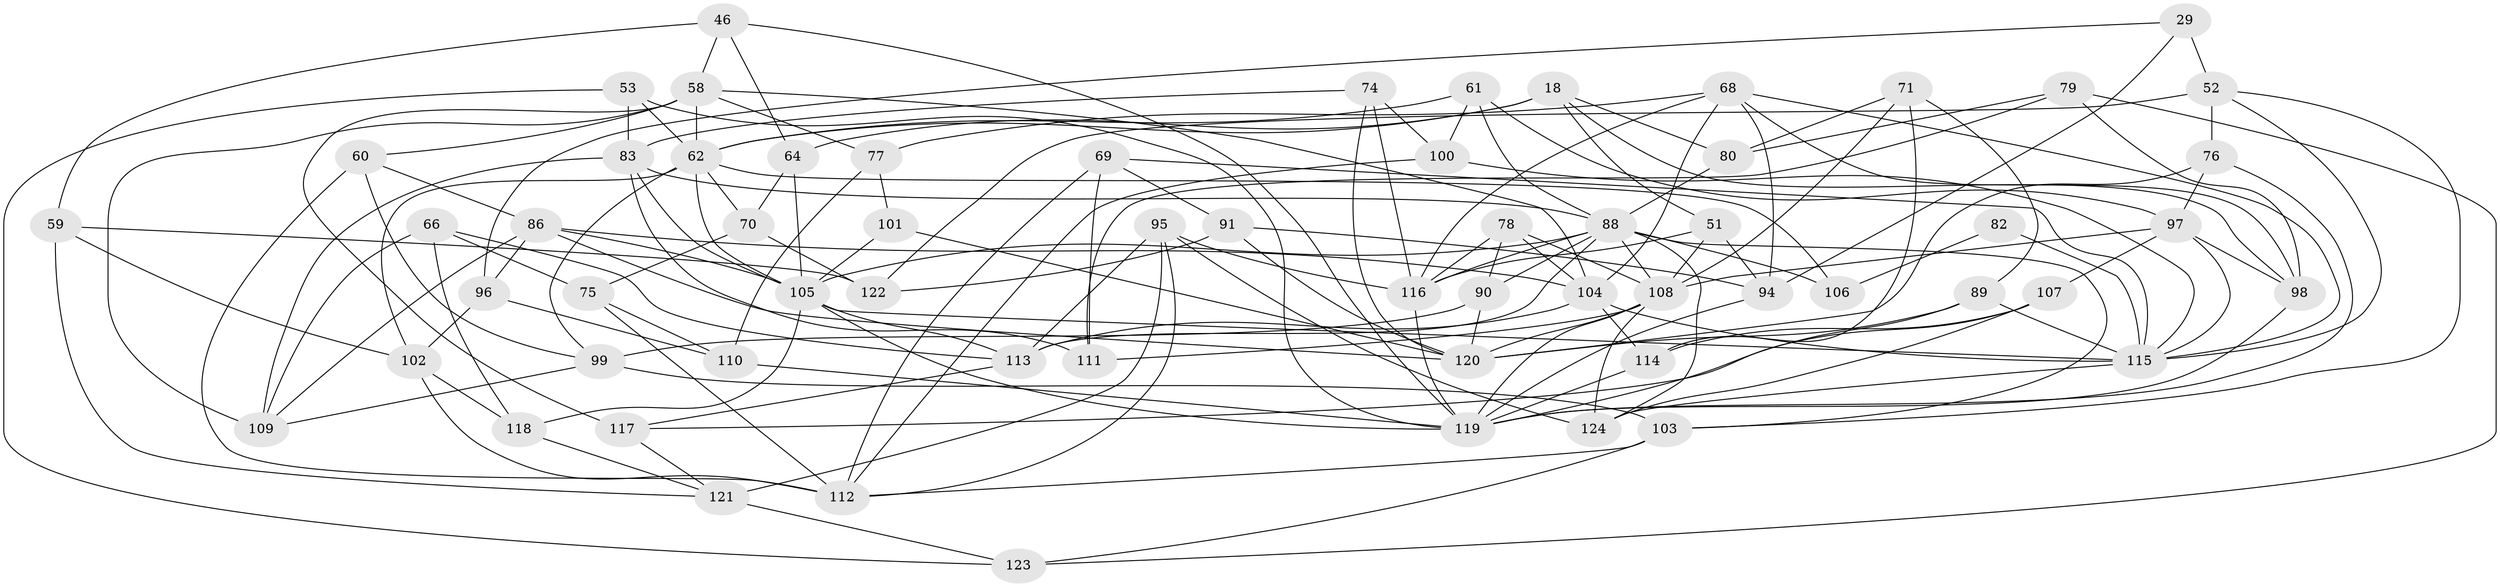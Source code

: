 // original degree distribution, {4: 1.0}
// Generated by graph-tools (version 1.1) at 2025/58/03/09/25 04:58:52]
// undirected, 62 vertices, 158 edges
graph export_dot {
graph [start="1"]
  node [color=gray90,style=filled];
  18 [super="+2"];
  29;
  46;
  51;
  52 [super="+16"];
  53;
  58 [super="+6+36"];
  59;
  60;
  61;
  62 [super="+55"];
  64 [super="+25"];
  66;
  68 [super="+3+21"];
  69;
  70 [super="+47"];
  71;
  74;
  75;
  76;
  77;
  78;
  79;
  80;
  82;
  83 [super="+17"];
  86 [super="+50"];
  88 [super="+31+54+85"];
  89;
  90;
  91;
  94 [super="+19"];
  95 [super="+57"];
  96;
  97 [super="+42"];
  98 [super="+87"];
  99 [super="+12"];
  100;
  101;
  102 [super="+49"];
  103 [super="+38"];
  104 [super="+30+63"];
  105 [super="+7+10+43+26"];
  106;
  107;
  108 [super="+9+56+35"];
  109 [super="+14"];
  110;
  111;
  112 [super="+72"];
  113 [super="+93+81"];
  114;
  115 [super="+39+67+92"];
  116 [super="+32+65"];
  117;
  118;
  119 [super="+84"];
  120 [super="+8+24"];
  121 [super="+28"];
  122;
  123;
  124 [super="+37"];
  18 -- 80;
  18 -- 98 [weight=2];
  18 -- 51;
  18 -- 64;
  18 -- 62;
  29 -- 94;
  29 -- 52 [weight=2];
  29 -- 96;
  46 -- 58;
  46 -- 64;
  46 -- 59;
  46 -- 119;
  51 -- 94;
  51 -- 108;
  51 -- 116;
  52 -- 76;
  52 -- 122;
  52 -- 115;
  52 -- 103;
  53 -- 62;
  53 -- 123;
  53 -- 83;
  53 -- 119;
  58 -- 62 [weight=2];
  58 -- 117;
  58 -- 60;
  58 -- 77;
  58 -- 109;
  58 -- 104;
  59 -- 122;
  59 -- 121;
  59 -- 102;
  60 -- 112;
  60 -- 99;
  60 -- 86;
  61 -- 97;
  61 -- 100;
  61 -- 62;
  61 -- 88;
  62 -- 70 [weight=2];
  62 -- 99;
  62 -- 105 [weight=2];
  62 -- 106;
  62 -- 102;
  64 -- 70 [weight=2];
  64 -- 105 [weight=2];
  66 -- 109;
  66 -- 75;
  66 -- 118;
  66 -- 113;
  68 -- 116 [weight=2];
  68 -- 115;
  68 -- 94 [weight=2];
  68 -- 98;
  68 -- 77;
  68 -- 104;
  69 -- 111;
  69 -- 91;
  69 -- 115;
  69 -- 112;
  70 -- 122;
  70 -- 75;
  71 -- 89;
  71 -- 80;
  71 -- 114;
  71 -- 108;
  74 -- 100;
  74 -- 116;
  74 -- 120;
  74 -- 83;
  75 -- 112;
  75 -- 110;
  76 -- 97;
  76 -- 120;
  76 -- 119;
  77 -- 110;
  77 -- 101;
  78 -- 104;
  78 -- 90;
  78 -- 116;
  78 -- 108;
  79 -- 98;
  79 -- 80;
  79 -- 123;
  79 -- 111;
  80 -- 88;
  82 -- 115 [weight=3];
  82 -- 106;
  83 -- 111;
  83 -- 105 [weight=2];
  83 -- 109 [weight=2];
  83 -- 88;
  86 -- 96;
  86 -- 120;
  86 -- 105 [weight=3];
  86 -- 109;
  86 -- 104;
  88 -- 106 [weight=2];
  88 -- 105 [weight=2];
  88 -- 90;
  88 -- 103;
  88 -- 113;
  88 -- 116 [weight=2];
  88 -- 108;
  88 -- 124;
  89 -- 115;
  89 -- 120;
  89 -- 119;
  90 -- 99;
  90 -- 120;
  91 -- 122;
  91 -- 120;
  91 -- 94;
  94 -- 119;
  95 -- 124;
  95 -- 121 [weight=2];
  95 -- 116;
  95 -- 113;
  95 -- 112;
  96 -- 102;
  96 -- 110;
  97 -- 98;
  97 -- 115;
  97 -- 107;
  97 -- 108;
  98 -- 119;
  99 -- 109;
  99 -- 103 [weight=2];
  100 -- 115;
  100 -- 112;
  101 -- 105 [weight=2];
  101 -- 120;
  102 -- 112 [weight=2];
  102 -- 118;
  103 -- 123;
  103 -- 112;
  104 -- 114;
  104 -- 113 [weight=2];
  104 -- 115;
  105 -- 113 [weight=2];
  105 -- 118;
  105 -- 115 [weight=3];
  105 -- 119;
  107 -- 117;
  107 -- 114;
  107 -- 124;
  108 -- 120;
  108 -- 111;
  108 -- 124 [weight=2];
  108 -- 119;
  110 -- 119;
  113 -- 117;
  114 -- 119;
  115 -- 124;
  116 -- 119 [weight=2];
  117 -- 121;
  118 -- 121;
  121 -- 123;
}
